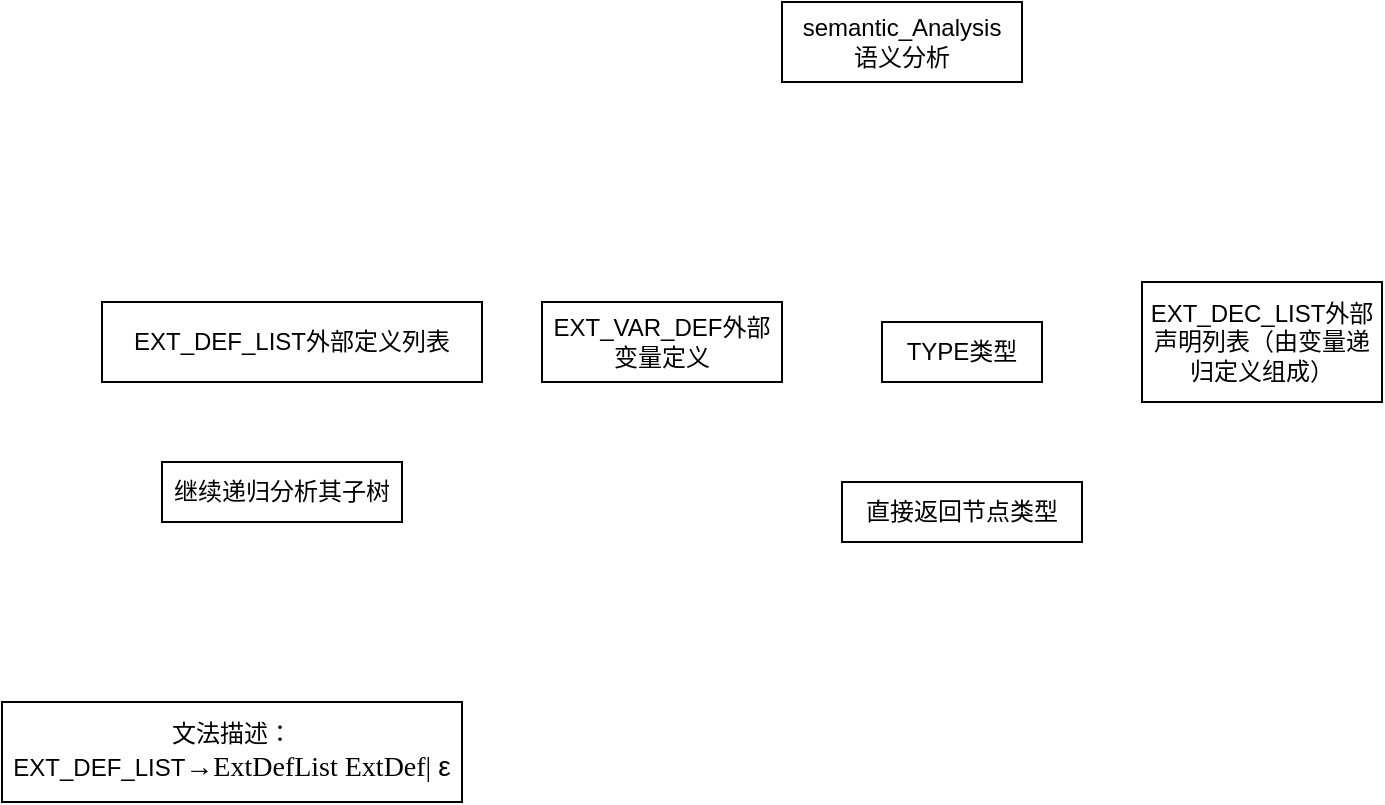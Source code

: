 <mxfile version="13.10.0" type="github">
  <diagram id="rp_4MqlQ7USVMExoHMae" name="第 1 页">
    <mxGraphModel dx="766" dy="596" grid="1" gridSize="10" guides="1" tooltips="1" connect="1" arrows="1" fold="1" page="1" pageScale="1" pageWidth="1654" pageHeight="2336" math="0" shadow="0">
      <root>
        <mxCell id="0" />
        <mxCell id="1" parent="0" />
        <mxCell id="xB0RSNzooxxXf9CG0fyF-1" value="semantic_Analysis&lt;br&gt;语义分析" style="rounded=0;whiteSpace=wrap;html=1;" vertex="1" parent="1">
          <mxGeometry x="440" y="20" width="120" height="40" as="geometry" />
        </mxCell>
        <mxCell id="xB0RSNzooxxXf9CG0fyF-2" value="EXT_DEF_LIST外部定义列表" style="whiteSpace=wrap;html=1;" vertex="1" parent="1">
          <mxGeometry x="100" y="170" width="190" height="40" as="geometry" />
        </mxCell>
        <mxCell id="xB0RSNzooxxXf9CG0fyF-3" value="文法描述：&lt;br&gt;EXT_DEF_LIST&lt;span style=&quot;font-size: 10.5pt&quot;&gt;→&lt;/span&gt;&lt;span lang=&quot;EN-US&quot; style=&quot;font-size: 10.5pt ; font-family: &amp;#34;times new roman&amp;#34; , serif&quot;&gt;ExtDefList ExtDef|&amp;nbsp;&lt;/span&gt;&lt;span style=&quot;font-size: 10.5pt&quot;&gt;ε&lt;/span&gt;" style="whiteSpace=wrap;html=1;" vertex="1" parent="1">
          <mxGeometry x="50" y="370" width="230" height="50" as="geometry" />
        </mxCell>
        <mxCell id="xB0RSNzooxxXf9CG0fyF-4" value="EXT_VAR_DEF外部变量定义" style="whiteSpace=wrap;html=1;" vertex="1" parent="1">
          <mxGeometry x="320" y="170" width="120" height="40" as="geometry" />
        </mxCell>
        <mxCell id="xB0RSNzooxxXf9CG0fyF-5" value="继续递归分析其子树" style="whiteSpace=wrap;html=1;" vertex="1" parent="1">
          <mxGeometry x="130" y="250" width="120" height="30" as="geometry" />
        </mxCell>
        <mxCell id="xB0RSNzooxxXf9CG0fyF-6" value="TYPE类型" style="whiteSpace=wrap;html=1;" vertex="1" parent="1">
          <mxGeometry x="490" y="180" width="80" height="30" as="geometry" />
        </mxCell>
        <mxCell id="xB0RSNzooxxXf9CG0fyF-7" value="直接返回节点类型" style="whiteSpace=wrap;html=1;" vertex="1" parent="1">
          <mxGeometry x="470" y="260" width="120" height="30" as="geometry" />
        </mxCell>
        <mxCell id="xB0RSNzooxxXf9CG0fyF-8" value="EXT_DEC_LIST外部声明列表（由变量递归定义组成）" style="whiteSpace=wrap;html=1;" vertex="1" parent="1">
          <mxGeometry x="620" y="160" width="120" height="60" as="geometry" />
        </mxCell>
      </root>
    </mxGraphModel>
  </diagram>
</mxfile>
